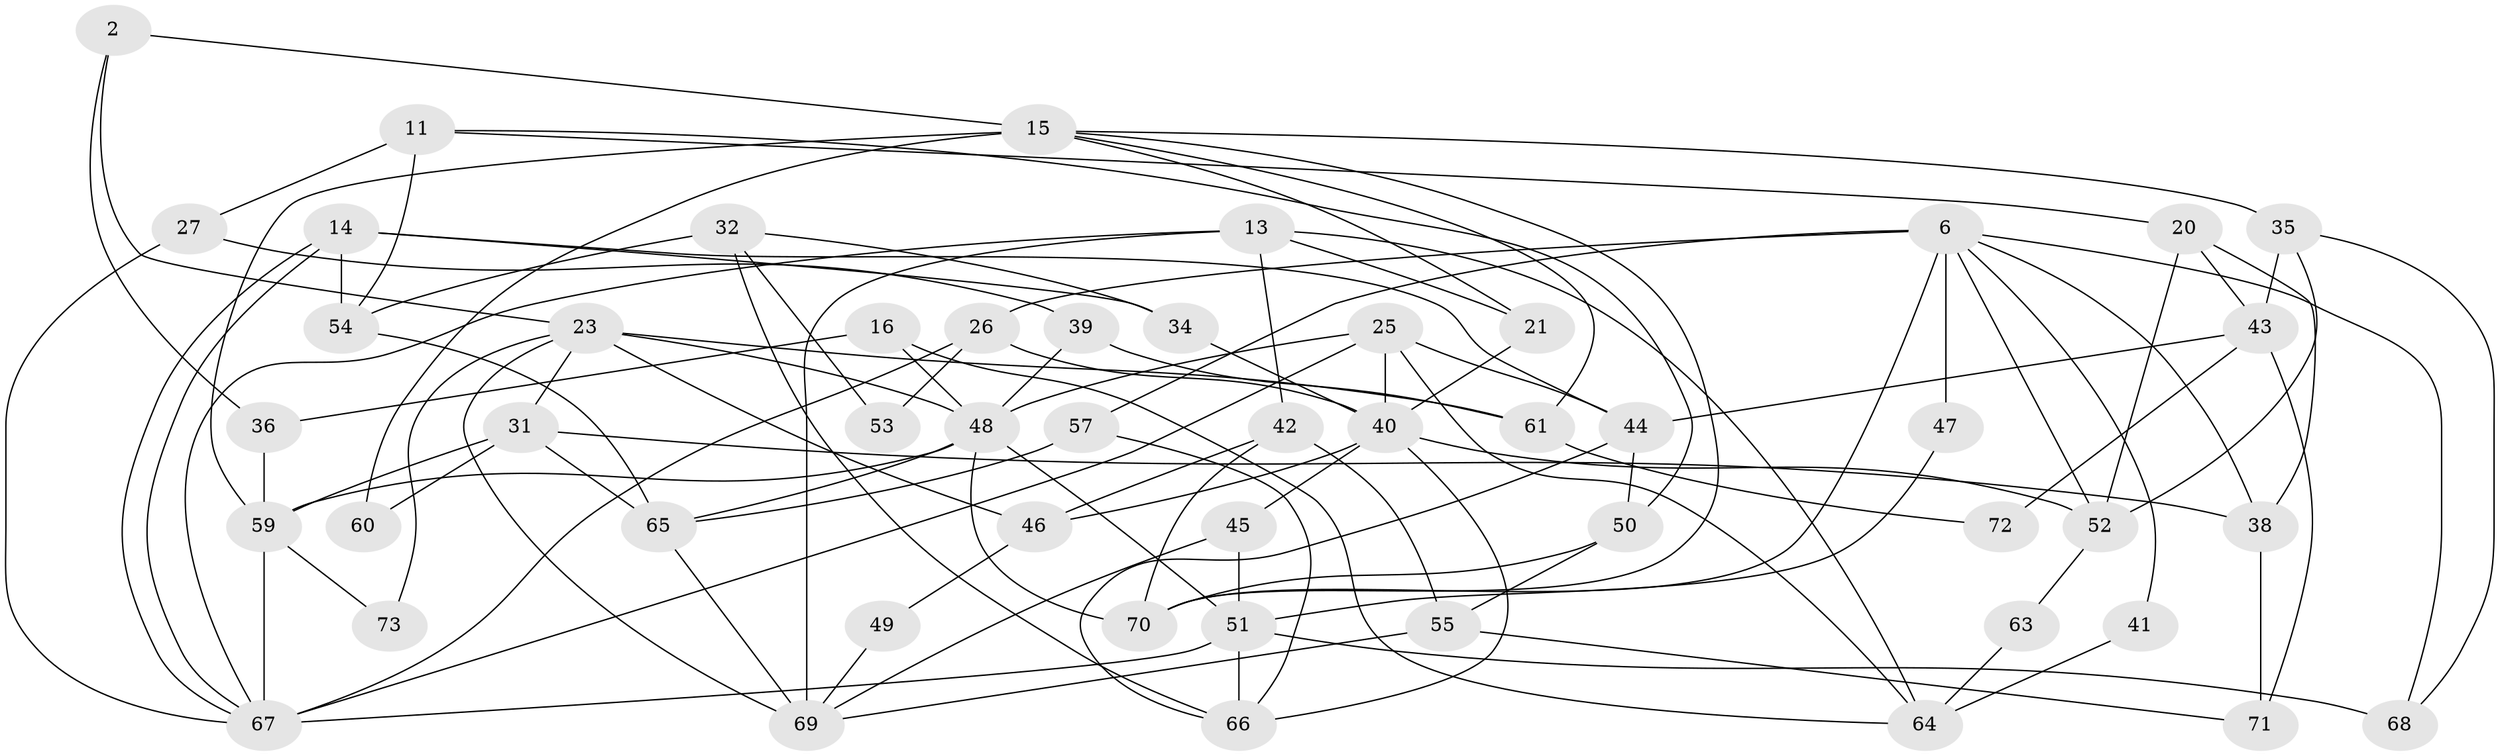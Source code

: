 // original degree distribution, {4: 0.2876712328767123, 3: 0.2602739726027397, 9: 0.0136986301369863, 2: 0.1506849315068493, 5: 0.1506849315068493, 7: 0.0136986301369863, 8: 0.0273972602739726, 6: 0.0958904109589041}
// Generated by graph-tools (version 1.1) at 2025/53/03/04/25 21:53:18]
// undirected, 51 vertices, 108 edges
graph export_dot {
graph [start="1"]
  node [color=gray90,style=filled];
  2;
  6;
  11;
  13;
  14;
  15;
  16;
  20;
  21 [super="+17"];
  23 [super="+10"];
  25 [super="+1"];
  26;
  27 [super="+7"];
  31 [super="+18+19"];
  32;
  34;
  35 [super="+24"];
  36;
  38;
  39;
  40 [super="+33"];
  41;
  42;
  43;
  44 [super="+22"];
  45;
  46;
  47;
  48 [super="+29"];
  49;
  50;
  51 [super="+3+5"];
  52;
  53;
  54;
  55 [super="+30"];
  57;
  59 [super="+37"];
  60;
  61;
  63;
  64;
  65;
  66 [super="+62"];
  67 [super="+8+58"];
  68;
  69 [super="+12"];
  70 [super="+4"];
  71;
  72;
  73;
  2 -- 23;
  2 -- 15;
  2 -- 36;
  6 -- 52;
  6 -- 26;
  6 -- 38;
  6 -- 41;
  6 -- 47;
  6 -- 57;
  6 -- 68;
  6 -- 70 [weight=2];
  11 -- 20;
  11 -- 54;
  11 -- 27 [weight=2];
  11 -- 50;
  13 -- 64;
  13 -- 21 [weight=2];
  13 -- 42;
  13 -- 69 [weight=2];
  13 -- 67;
  14 -- 67;
  14 -- 67;
  14 -- 54;
  14 -- 34;
  14 -- 44;
  15 -- 70;
  15 -- 35;
  15 -- 59 [weight=2];
  15 -- 60;
  15 -- 61;
  15 -- 21;
  16 -- 36;
  16 -- 48;
  16 -- 64;
  20 -- 52;
  20 -- 38;
  20 -- 43;
  21 -- 40 [weight=2];
  23 -- 61 [weight=2];
  23 -- 48;
  23 -- 73;
  23 -- 46;
  23 -- 69;
  23 -- 31;
  25 -- 67;
  25 -- 64;
  25 -- 48;
  25 -- 40;
  25 -- 44;
  26 -- 53;
  26 -- 40;
  26 -- 67;
  27 -- 39;
  27 -- 67;
  31 -- 65 [weight=2];
  31 -- 59 [weight=2];
  31 -- 60;
  31 -- 38;
  32 -- 34;
  32 -- 66;
  32 -- 53;
  32 -- 54;
  34 -- 40;
  35 -- 43 [weight=2];
  35 -- 68;
  35 -- 52;
  36 -- 59;
  38 -- 71;
  39 -- 61;
  39 -- 48;
  40 -- 45;
  40 -- 46;
  40 -- 66 [weight=2];
  40 -- 52 [weight=2];
  41 -- 64;
  42 -- 46;
  42 -- 70;
  42 -- 55;
  43 -- 44;
  43 -- 71;
  43 -- 72;
  44 -- 50;
  44 -- 66;
  45 -- 69;
  45 -- 51;
  46 -- 49;
  47 -- 51;
  48 -- 51;
  48 -- 59;
  48 -- 70 [weight=2];
  48 -- 65;
  49 -- 69;
  50 -- 70;
  50 -- 55;
  51 -- 68 [weight=2];
  51 -- 66 [weight=2];
  51 -- 67;
  52 -- 63;
  54 -- 65;
  55 -- 69;
  55 -- 71;
  57 -- 65;
  57 -- 66;
  59 -- 73;
  59 -- 67 [weight=2];
  61 -- 72;
  63 -- 64;
  65 -- 69;
}
